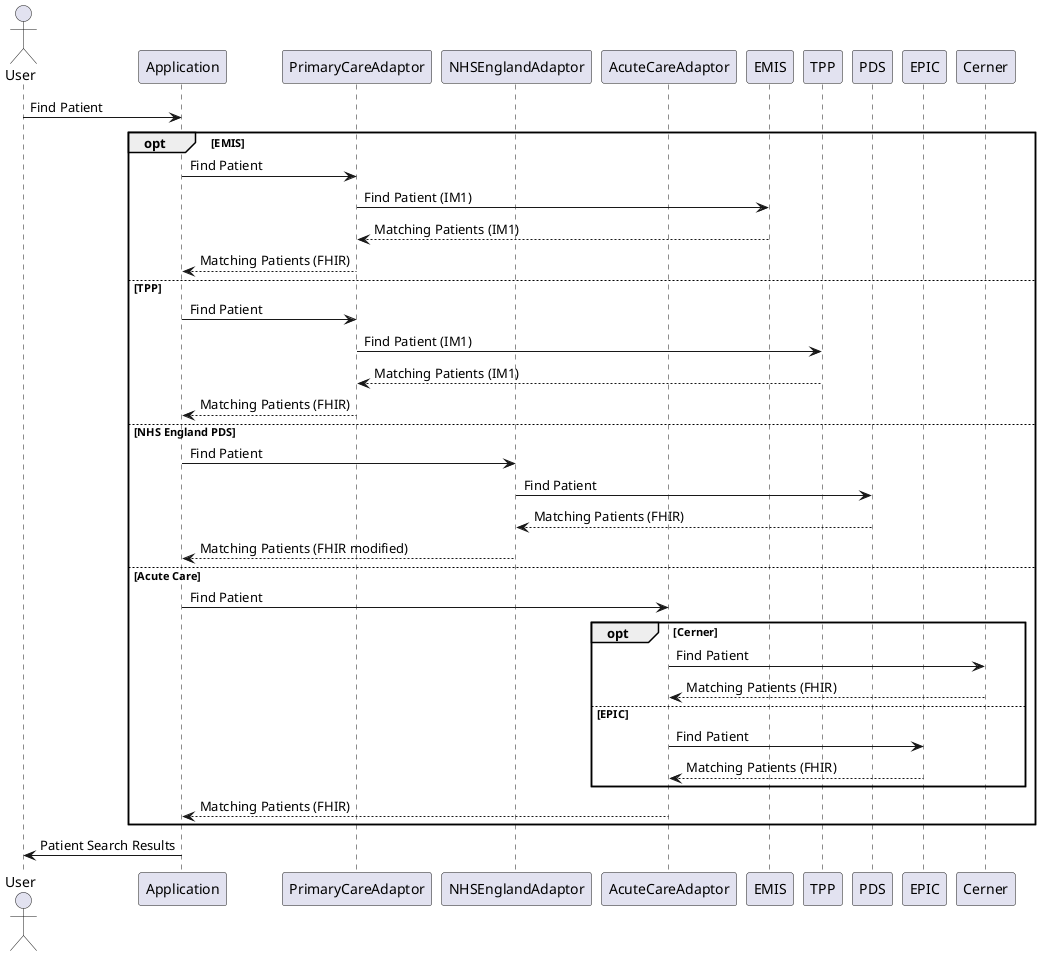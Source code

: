 @startuml

actor User
participant Application
participant PrimaryCareAdaptor
participant NHSEnglandAdaptor
participant AcuteCareAdaptor
participant EMIS
participant TPP
participant PDS
participant EPIC
participant Cerner


User -> Application : Find Patient
opt EMIS
Application-> PrimaryCareAdaptor: Find Patient
PrimaryCareAdaptor -> EMIS: Find Patient (IM1)
EMIS --> PrimaryCareAdaptor : Matching Patients (IM1)
PrimaryCareAdaptor --> Application : Matching Patients (FHIR)
else TPP
Application-> PrimaryCareAdaptor: Find Patient
PrimaryCareAdaptor -> TPP: Find Patient (IM1)
TPP --> PrimaryCareAdaptor : Matching Patients (IM1)
PrimaryCareAdaptor --> Application : Matching Patients (FHIR)
else NHS England PDS
Application-> NHSEnglandAdaptor: Find Patient
NHSEnglandAdaptor -> PDS: Find Patient
PDS --> NHSEnglandAdaptor: Matching Patients (FHIR)
NHSEnglandAdaptor --> Application: Matching Patients (FHIR modified)
else Acute Care
Application-> AcuteCareAdaptor: Find Patient
opt Cerner
AcuteCareAdaptor -> Cerner: Find Patient
Cerner --> AcuteCareAdaptor: Matching Patients (FHIR)
else EPIC
AcuteCareAdaptor -> EPIC: Find Patient
EPIC --> AcuteCareAdaptor: Matching Patients (FHIR)
end
AcuteCareAdaptor --> Application: Matching Patients (FHIR)
end
Application -> User: Patient Search Results


@enduml
